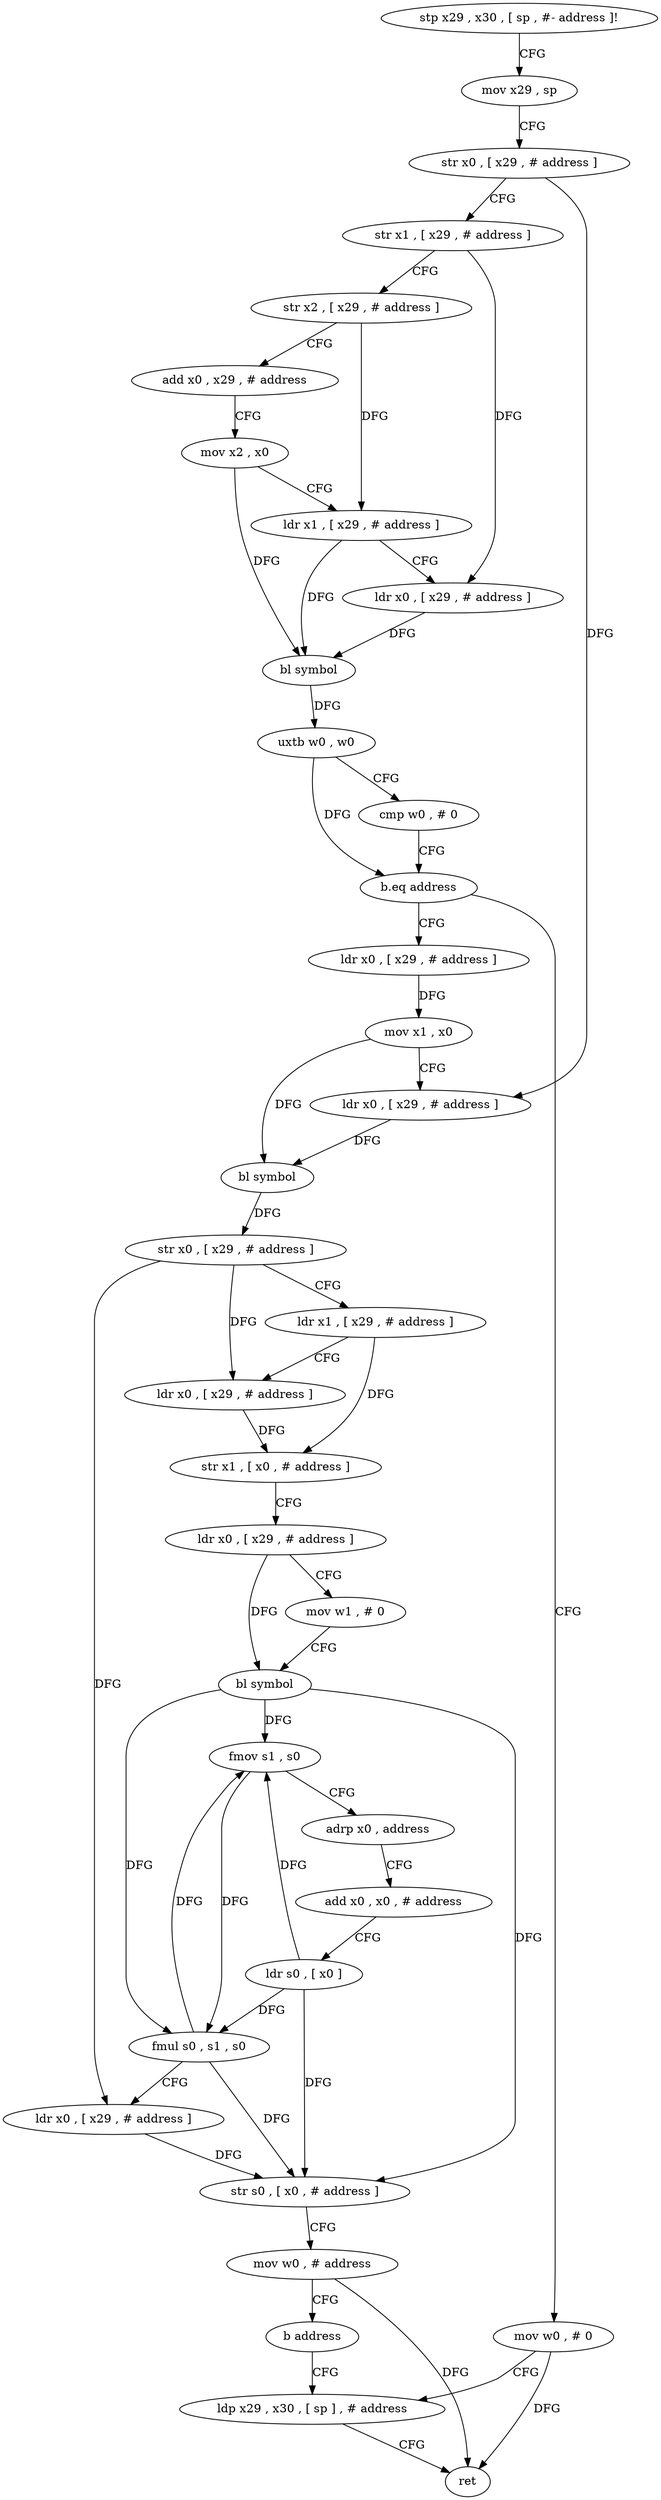 digraph "func" {
"4267428" [label = "stp x29 , x30 , [ sp , #- address ]!" ]
"4267432" [label = "mov x29 , sp" ]
"4267436" [label = "str x0 , [ x29 , # address ]" ]
"4267440" [label = "str x1 , [ x29 , # address ]" ]
"4267444" [label = "str x2 , [ x29 , # address ]" ]
"4267448" [label = "add x0 , x29 , # address" ]
"4267452" [label = "mov x2 , x0" ]
"4267456" [label = "ldr x1 , [ x29 , # address ]" ]
"4267460" [label = "ldr x0 , [ x29 , # address ]" ]
"4267464" [label = "bl symbol" ]
"4267468" [label = "uxtb w0 , w0" ]
"4267472" [label = "cmp w0 , # 0" ]
"4267476" [label = "b.eq address" ]
"4267560" [label = "mov w0 , # 0" ]
"4267480" [label = "ldr x0 , [ x29 , # address ]" ]
"4267564" [label = "ldp x29 , x30 , [ sp ] , # address" ]
"4267484" [label = "mov x1 , x0" ]
"4267488" [label = "ldr x0 , [ x29 , # address ]" ]
"4267492" [label = "bl symbol" ]
"4267496" [label = "str x0 , [ x29 , # address ]" ]
"4267500" [label = "ldr x1 , [ x29 , # address ]" ]
"4267504" [label = "ldr x0 , [ x29 , # address ]" ]
"4267508" [label = "str x1 , [ x0 , # address ]" ]
"4267512" [label = "ldr x0 , [ x29 , # address ]" ]
"4267516" [label = "mov w1 , # 0" ]
"4267520" [label = "bl symbol" ]
"4267524" [label = "fmov s1 , s0" ]
"4267528" [label = "adrp x0 , address" ]
"4267532" [label = "add x0 , x0 , # address" ]
"4267536" [label = "ldr s0 , [ x0 ]" ]
"4267540" [label = "fmul s0 , s1 , s0" ]
"4267544" [label = "ldr x0 , [ x29 , # address ]" ]
"4267548" [label = "str s0 , [ x0 , # address ]" ]
"4267552" [label = "mov w0 , # address" ]
"4267556" [label = "b address" ]
"4267568" [label = "ret" ]
"4267428" -> "4267432" [ label = "CFG" ]
"4267432" -> "4267436" [ label = "CFG" ]
"4267436" -> "4267440" [ label = "CFG" ]
"4267436" -> "4267488" [ label = "DFG" ]
"4267440" -> "4267444" [ label = "CFG" ]
"4267440" -> "4267460" [ label = "DFG" ]
"4267444" -> "4267448" [ label = "CFG" ]
"4267444" -> "4267456" [ label = "DFG" ]
"4267448" -> "4267452" [ label = "CFG" ]
"4267452" -> "4267456" [ label = "CFG" ]
"4267452" -> "4267464" [ label = "DFG" ]
"4267456" -> "4267460" [ label = "CFG" ]
"4267456" -> "4267464" [ label = "DFG" ]
"4267460" -> "4267464" [ label = "DFG" ]
"4267464" -> "4267468" [ label = "DFG" ]
"4267468" -> "4267472" [ label = "CFG" ]
"4267468" -> "4267476" [ label = "DFG" ]
"4267472" -> "4267476" [ label = "CFG" ]
"4267476" -> "4267560" [ label = "CFG" ]
"4267476" -> "4267480" [ label = "CFG" ]
"4267560" -> "4267564" [ label = "CFG" ]
"4267560" -> "4267568" [ label = "DFG" ]
"4267480" -> "4267484" [ label = "DFG" ]
"4267564" -> "4267568" [ label = "CFG" ]
"4267484" -> "4267488" [ label = "CFG" ]
"4267484" -> "4267492" [ label = "DFG" ]
"4267488" -> "4267492" [ label = "DFG" ]
"4267492" -> "4267496" [ label = "DFG" ]
"4267496" -> "4267500" [ label = "CFG" ]
"4267496" -> "4267504" [ label = "DFG" ]
"4267496" -> "4267544" [ label = "DFG" ]
"4267500" -> "4267504" [ label = "CFG" ]
"4267500" -> "4267508" [ label = "DFG" ]
"4267504" -> "4267508" [ label = "DFG" ]
"4267508" -> "4267512" [ label = "CFG" ]
"4267512" -> "4267516" [ label = "CFG" ]
"4267512" -> "4267520" [ label = "DFG" ]
"4267516" -> "4267520" [ label = "CFG" ]
"4267520" -> "4267524" [ label = "DFG" ]
"4267520" -> "4267540" [ label = "DFG" ]
"4267520" -> "4267548" [ label = "DFG" ]
"4267524" -> "4267528" [ label = "CFG" ]
"4267524" -> "4267540" [ label = "DFG" ]
"4267528" -> "4267532" [ label = "CFG" ]
"4267532" -> "4267536" [ label = "CFG" ]
"4267536" -> "4267540" [ label = "DFG" ]
"4267536" -> "4267524" [ label = "DFG" ]
"4267536" -> "4267548" [ label = "DFG" ]
"4267540" -> "4267544" [ label = "CFG" ]
"4267540" -> "4267524" [ label = "DFG" ]
"4267540" -> "4267548" [ label = "DFG" ]
"4267544" -> "4267548" [ label = "DFG" ]
"4267548" -> "4267552" [ label = "CFG" ]
"4267552" -> "4267556" [ label = "CFG" ]
"4267552" -> "4267568" [ label = "DFG" ]
"4267556" -> "4267564" [ label = "CFG" ]
}
